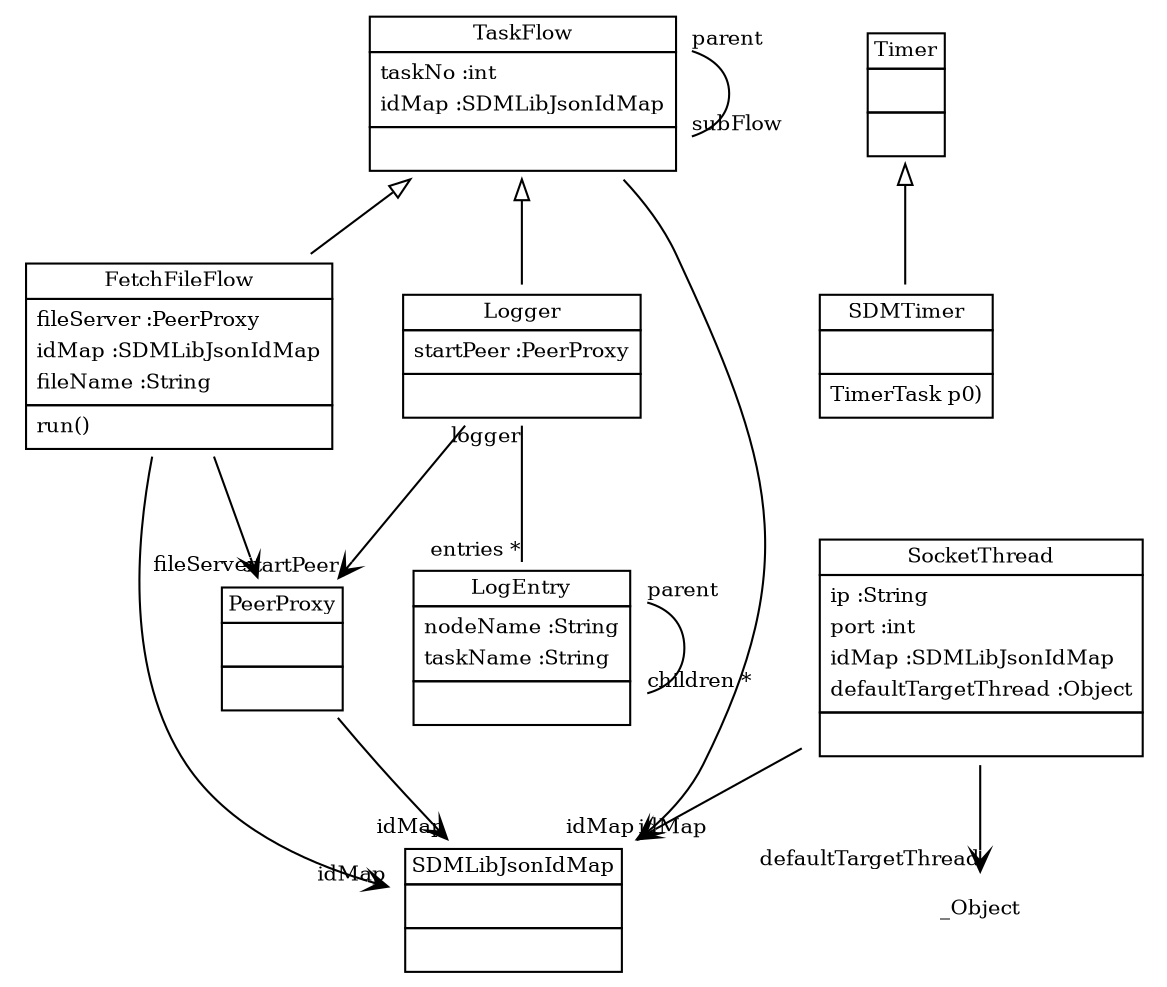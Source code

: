 
 digraph ClassDiagram {
    node [shape = none, fontsize = 10]; 
    edge [fontsize = 10];
    
    
    _TaskFlow [label=<<table border='0' cellborder='1' cellspacing='0'> <tr> <td HREF="../src/TaskFlow.java">TaskFlow</td> </tr> <tr><td><table border='0' cellborder='0' cellspacing='0'> <tr><td align='left'>taskNo :int</td></tr> <tr><td align='left'>idMap :SDMLibJsonIdMap</td></tr>  </table></td></tr> <tr><td><table border='0' cellborder='0' cellspacing='0'> <tr><td> </td></tr> </table></td></tr> </table>>];
    _PeerProxy [label=<<table border='0' cellborder='1' cellspacing='0'> <tr> <td HREF="../src/PeerProxy.java">PeerProxy</td> </tr> <tr><td><table border='0' cellborder='0' cellspacing='0'> <tr><td align='left'>ip :String</td></tr> <tr><td align='left'>port :int</td></tr> <tr><td align='left'>idMap :SDMLibJsonIdMap</td></tr>  </table></td></tr> <tr><td><table border='0' cellborder='0' cellspacing='0'> <tr><td> </td></tr> </table></td></tr> </table>>];
    _SocketThread [label=<<table border='0' cellborder='1' cellspacing='0'> <tr> <td HREF="../src/SocketThread.java">SocketThread</td> </tr> <tr><td><table border='0' cellborder='0' cellspacing='0'> <tr><td align='left'>ip :String</td></tr> <tr><td align='left'>port :int</td></tr> <tr><td align='left'>idMap :SDMLibJsonIdMap</td></tr> <tr><td align='left'>defaultTargetThread :Object</td></tr>  </table></td></tr> <tr><td><table border='0' cellborder='0' cellspacing='0'> <tr><td> </td></tr> </table></td></tr> </table>>];
    _FetchFileFlow [label=<<table border='0' cellborder='1' cellspacing='0'> <tr> <td HREF="../src/FetchFileFlow.java">FetchFileFlow</td> </tr> <tr><td><table border='0' cellborder='0' cellspacing='0'> <tr><td align='left'>fileServer :PeerProxy</td></tr> <tr><td align='left'>idMap :SDMLibJsonIdMap</td></tr> <tr><td align='left'>fileName :String</td></tr>  </table></td></tr> <tr><td><table border='0' cellborder='0' cellspacing='0'> <tr><td align='left'>run()</td></tr>  </table></td></tr> </table>>];
    _Logger [label=<<table border='0' cellborder='1' cellspacing='0'> <tr> <td HREF="../src/Logger.java">Logger</td> </tr> <tr><td><table border='0' cellborder='0' cellspacing='0'> <tr><td align='left'>startPeer :PeerProxy</td></tr>  </table></td></tr> <tr><td><table border='0' cellborder='0' cellspacing='0'> <tr><td> </td></tr> </table></td></tr> </table>>];
    _LogEntry [label=<<table border='0' cellborder='1' cellspacing='0'> <tr> <td HREF="../src/LogEntry.java">LogEntry</td> </tr> <tr><td><table border='0' cellborder='0' cellspacing='0'> <tr><td align='left'>nodeName :String</td></tr> <tr><td align='left'>taskName :String</td></tr>  </table></td></tr> <tr><td><table border='0' cellborder='0' cellspacing='0'> <tr><td> </td></tr> </table></td></tr> </table>>];
    _Timer [label=<<table border='0' cellborder='1' cellspacing='0'> <tr> <td HREF="../src/java/util/Timer.java">Timer</td> </tr> <tr><td><table border='0' cellborder='0' cellspacing='0'> <tr><td> </td></tr> </table></td></tr> <tr><td><table border='0' cellborder='0' cellspacing='0'> <tr><td> </td></tr> </table></td></tr> </table>>];
    _SDMTimer [label=<<table border='0' cellborder='1' cellspacing='0'> <tr> <td HREF="../src/SDMTimer.java">SDMTimer</td> </tr> <tr><td><table border='0' cellborder='0' cellspacing='0'> <tr><td> </td></tr> </table></td></tr> <tr><td><table border='0' cellborder='0' cellspacing='0'> <tr><td align='left'>TimerTask p0)</td></tr>  </table></td></tr> </table>>];
    _SDMLibJsonIdMap [label=<<table border='0' cellborder='1' cellspacing='0'> <tr> <td HREF="../src/org/sdmlib/serialization/SDMLibJsonIdMap.java">SDMLibJsonIdMap</td> </tr> <tr><td><table border='0' cellborder='0' cellspacing='0'> <tr><td> </td></tr> </table></td></tr> <tr><td><table border='0' cellborder='0' cellspacing='0'> <tr><td> </td></tr> </table></td></tr> </table>>];
    _PeerProxy [label=<<table border='0' cellborder='1' cellspacing='0'> <tr> <td HREF="../src/org/sdmlib/model/taskflows/PeerProxy.java">PeerProxy</td> </tr> <tr><td><table border='0' cellborder='0' cellspacing='0'> <tr><td> </td></tr> </table></td></tr> <tr><td><table border='0' cellborder='0' cellspacing='0'> <tr><td> </td></tr> </table></td></tr> </table>>];
    
    
    
    _TaskFlow ->  _FetchFileFlow [dir = "back" arrowtail = "empty"];
    _TaskFlow ->  _Logger [dir = "back" arrowtail = "empty"];
    _Timer ->  _SDMTimer [dir = "back" arrowtail = "empty"];
    _TaskFlow -> _TaskFlow [headlabel = "subFlow" taillabel = "parent" arrowhead = "none" ];
    _Logger -> _LogEntry [headlabel = "entries *" taillabel = "logger" arrowhead = "none" ];
    _LogEntry -> _LogEntry [headlabel = "children *" taillabel = "parent" arrowhead = "none" ];
    _TaskFlow -> _SDMLibJsonIdMap [headlabel = "idMap" taillabel = "" arrowhead = "vee" ];
    _PeerProxy -> _SDMLibJsonIdMap [headlabel = "idMap" taillabel = "" arrowhead = "vee" ];
    _SocketThread -> _SDMLibJsonIdMap [headlabel = "idMap" taillabel = "" arrowhead = "vee" ];
    _SocketThread -> _Object [headlabel = "defaultTargetThread" taillabel = "" arrowhead = "vee" ];
    _FetchFileFlow -> _PeerProxy [headlabel = "fileServer" taillabel = "" arrowhead = "vee" ];
    _FetchFileFlow -> _SDMLibJsonIdMap [headlabel = "idMap" taillabel = "" arrowhead = "vee" ];
    _Logger -> _PeerProxy [headlabel = "startPeer" taillabel = "" arrowhead = "vee" ];
}
